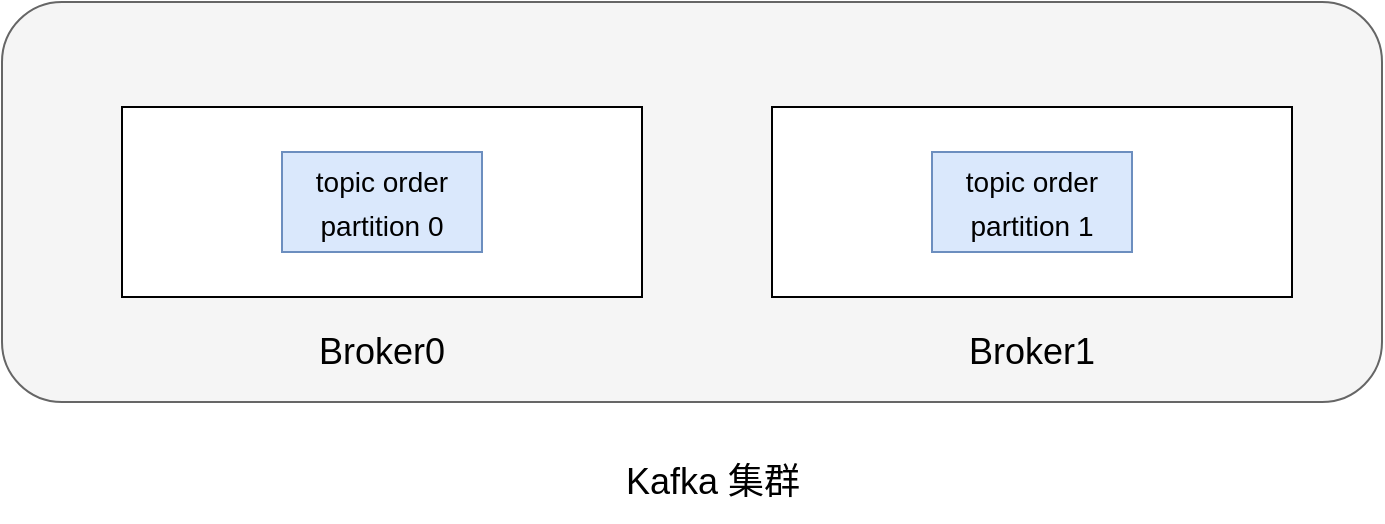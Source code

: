 <mxfile version="20.8.10" type="device" pages="11"><diagram id="VALWdY2NuGeSw4CLkabn" name="整体架构"><mxGraphModel dx="954" dy="610" grid="1" gridSize="10" guides="1" tooltips="1" connect="1" arrows="1" fold="1" page="1" pageScale="1" pageWidth="48000" pageHeight="36000" math="0" shadow="0"><root><mxCell id="0"/><mxCell id="1" parent="0"/><mxCell id="SsWXM3V6VdiiTehOUIo8-1" value="" style="rounded=1;whiteSpace=wrap;html=1;fontSize=18;fillColor=#f5f5f5;fontColor=#333333;strokeColor=#666666;" parent="1" vertex="1"><mxGeometry x="150" y="450" width="690" height="200" as="geometry"/></mxCell><mxCell id="SsWXM3V6VdiiTehOUIo8-2" value="" style="rounded=0;whiteSpace=wrap;html=1;fontSize=18;" parent="1" vertex="1"><mxGeometry x="210" y="502.5" width="260" height="95" as="geometry"/></mxCell><mxCell id="SsWXM3V6VdiiTehOUIo8-5" value="&lt;font style=&quot;font-size: 18px;&quot;&gt;Broker0&lt;/font&gt;" style="text;html=1;strokeColor=none;fillColor=none;align=center;verticalAlign=middle;whiteSpace=wrap;rounded=0;" parent="1" vertex="1"><mxGeometry x="310" y="610" width="60" height="30" as="geometry"/></mxCell><mxCell id="SsWXM3V6VdiiTehOUIo8-6" value="&lt;font style=&quot;font-size: 18px;&quot;&gt;Broker1&lt;/font&gt;" style="text;html=1;strokeColor=none;fillColor=none;align=center;verticalAlign=middle;whiteSpace=wrap;rounded=0;" parent="1" vertex="1"><mxGeometry x="635" y="610" width="60" height="30" as="geometry"/></mxCell><mxCell id="SsWXM3V6VdiiTehOUIo8-10" value="&lt;font style=&quot;font-size: 14px;&quot;&gt;topic order&lt;br style=&quot;border-color: var(--border-color);&quot;&gt;partition 0&lt;/font&gt;" style="rounded=0;whiteSpace=wrap;html=1;fontSize=18;fillColor=#dae8fc;strokeColor=#6c8ebf;" parent="1" vertex="1"><mxGeometry x="290" y="525" width="100" height="50" as="geometry"/></mxCell><mxCell id="SsWXM3V6VdiiTehOUIo8-13" value="Kafka 集群" style="text;html=1;align=center;verticalAlign=middle;resizable=0;points=[];autosize=1;strokeColor=none;fillColor=none;fontSize=18;" parent="1" vertex="1"><mxGeometry x="450" y="670" width="110" height="40" as="geometry"/></mxCell><mxCell id="QhcuosnGVQKIITQQM8Lz-3" value="" style="rounded=0;whiteSpace=wrap;html=1;fontSize=18;" parent="1" vertex="1"><mxGeometry x="535" y="502.5" width="260" height="95" as="geometry"/></mxCell><mxCell id="QhcuosnGVQKIITQQM8Lz-4" value="&lt;font style=&quot;font-size: 14px;&quot;&gt;topic order&lt;br style=&quot;border-color: var(--border-color);&quot;&gt;partition 1&lt;/font&gt;" style="rounded=0;whiteSpace=wrap;html=1;fontSize=18;fillColor=#dae8fc;strokeColor=#6c8ebf;" parent="1" vertex="1"><mxGeometry x="615" y="525" width="100" height="50" as="geometry"/></mxCell></root></mxGraphModel></diagram><diagram id="HbQe3oXuiK5NOwkWDqfj" name="整体架构"><mxGraphModel dx="954" dy="610" grid="1" gridSize="10" guides="1" tooltips="1" connect="1" arrows="1" fold="1" page="1" pageScale="1" pageWidth="48000" pageHeight="36000" math="0" shadow="0"><root><mxCell id="0"/><mxCell id="1" parent="0"/><mxCell id="yD-16tgsCdR9QZmbyzkX-1" value="" style="rounded=1;whiteSpace=wrap;html=1;fontSize=18;fillColor=#f5f5f5;fontColor=#333333;strokeColor=#666666;" parent="1" vertex="1"><mxGeometry x="150" y="450" width="690" height="200" as="geometry"/></mxCell><mxCell id="yD-16tgsCdR9QZmbyzkX-2" value="" style="rounded=0;whiteSpace=wrap;html=1;fontSize=18;" parent="1" vertex="1"><mxGeometry x="210" y="502.5" width="260" height="95" as="geometry"/></mxCell><mxCell id="yD-16tgsCdR9QZmbyzkX-3" value="&lt;font style=&quot;font-size: 18px;&quot;&gt;Broker0&lt;/font&gt;" style="text;html=1;strokeColor=none;fillColor=none;align=center;verticalAlign=middle;whiteSpace=wrap;rounded=0;" parent="1" vertex="1"><mxGeometry x="310" y="610" width="60" height="30" as="geometry"/></mxCell><mxCell id="yD-16tgsCdR9QZmbyzkX-4" value="&lt;font style=&quot;font-size: 18px;&quot;&gt;Broker1&lt;/font&gt;" style="text;html=1;strokeColor=none;fillColor=none;align=center;verticalAlign=middle;whiteSpace=wrap;rounded=0;" parent="1" vertex="1"><mxGeometry x="635" y="610" width="60" height="30" as="geometry"/></mxCell><mxCell id="yD-16tgsCdR9QZmbyzkX-5" value="&lt;font style=&quot;font-size: 14px;&quot;&gt;topic order&lt;br style=&quot;border-color: var(--border-color);&quot;&gt;partition 0&lt;/font&gt;" style="rounded=0;whiteSpace=wrap;html=1;fontSize=18;fillColor=#dae8fc;strokeColor=#6c8ebf;" parent="1" vertex="1"><mxGeometry x="230" y="525" width="100" height="50" as="geometry"/></mxCell><mxCell id="yD-16tgsCdR9QZmbyzkX-6" value="Kafka 集群" style="text;html=1;align=center;verticalAlign=middle;resizable=0;points=[];autosize=1;strokeColor=none;fillColor=none;fontSize=18;" parent="1" vertex="1"><mxGeometry x="450" y="670" width="110" height="40" as="geometry"/></mxCell><mxCell id="yD-16tgsCdR9QZmbyzkX-7" value="" style="rounded=0;whiteSpace=wrap;html=1;fontSize=18;" parent="1" vertex="1"><mxGeometry x="535" y="502.5" width="260" height="95" as="geometry"/></mxCell><mxCell id="yD-16tgsCdR9QZmbyzkX-8" value="&lt;font style=&quot;font-size: 14px;&quot;&gt;topic order&lt;br style=&quot;border-color: var(--border-color);&quot;&gt;partition 0&lt;/font&gt;" style="rounded=0;whiteSpace=wrap;html=1;fontSize=18;fillColor=#fff2cc;strokeColor=#d6b656;" parent="1" vertex="1"><mxGeometry x="670" y="525" width="100" height="50" as="geometry"/></mxCell><mxCell id="yD-16tgsCdR9QZmbyzkX-9" value="&lt;font style=&quot;font-size: 14px;&quot;&gt;topic order&lt;br style=&quot;border-color: var(--border-color);&quot;&gt;partition 1&lt;/font&gt;" style="rounded=0;whiteSpace=wrap;html=1;fontSize=18;fillColor=#fff2cc;strokeColor=#d6b656;" parent="1" vertex="1"><mxGeometry x="350" y="525" width="100" height="50" as="geometry"/></mxCell><mxCell id="yD-16tgsCdR9QZmbyzkX-10" value="&lt;font style=&quot;font-size: 14px;&quot;&gt;topic order&lt;br style=&quot;border-color: var(--border-color);&quot;&gt;partition 1&lt;/font&gt;" style="rounded=0;whiteSpace=wrap;html=1;fontSize=18;fillColor=#dae8fc;strokeColor=#6c8ebf;" parent="1" vertex="1"><mxGeometry x="553" y="525" width="100" height="50" as="geometry"/></mxCell><mxCell id="YaUG-eu2fI14SX0YOvWQ-1" value="leader" style="text;html=1;strokeColor=none;fillColor=none;align=center;verticalAlign=middle;whiteSpace=wrap;rounded=0;fontSize=14;" parent="1" vertex="1"><mxGeometry x="250" y="497" width="60" height="30" as="geometry"/></mxCell><mxCell id="YaUG-eu2fI14SX0YOvWQ-2" value="leader" style="text;html=1;strokeColor=none;fillColor=none;align=center;verticalAlign=middle;whiteSpace=wrap;rounded=0;fontSize=14;" parent="1" vertex="1"><mxGeometry x="575" y="497.5" width="60" height="30" as="geometry"/></mxCell></root></mxGraphModel></diagram><diagram name="物理存储" id="XreePEGeZ9HBps5SQXa9"><mxGraphModel dx="954" dy="610" grid="1" gridSize="10" guides="1" tooltips="1" connect="1" arrows="1" fold="1" page="1" pageScale="1" pageWidth="48000" pageHeight="36000" math="0" shadow="0"><root><mxCell id="0"/><mxCell id="1" parent="0"/><mxCell id="YQUICN3ayG6PB4EAKCsY-1" value="&lt;font style=&quot;font-size: 18px;&quot;&gt;order&lt;/font&gt;" style="rounded=0;whiteSpace=wrap;html=1;fillColor=#f5f5f5;fontColor=#333333;strokeColor=#666666;" parent="1" vertex="1"><mxGeometry x="150" y="280" width="100" height="50" as="geometry"/></mxCell><mxCell id="YQUICN3ayG6PB4EAKCsY-2" value="&lt;font style=&quot;font-size: 18px;&quot;&gt;order-0&lt;/font&gt;" style="rounded=0;whiteSpace=wrap;html=1;fillColor=#dae8fc;strokeColor=#6c8ebf;" parent="1" vertex="1"><mxGeometry x="320" y="180" width="100" height="50" as="geometry"/></mxCell><mxCell id="YQUICN3ayG6PB4EAKCsY-3" value="&lt;font style=&quot;font-size: 18px;&quot;&gt;order-1&lt;/font&gt;" style="rounded=0;whiteSpace=wrap;html=1;fillColor=#dae8fc;strokeColor=#6c8ebf;" parent="1" vertex="1"><mxGeometry x="320" y="380" width="100" height="50" as="geometry"/></mxCell><mxCell id="YQUICN3ayG6PB4EAKCsY-5" value="&lt;font style=&quot;font-size: 18px;&quot;&gt;00000000000000000000.index&lt;/font&gt;" style="rounded=0;whiteSpace=wrap;html=1;fillColor=#fff2cc;strokeColor=#d6b656;" parent="1" vertex="1"><mxGeometry x="490" y="70" width="300" height="50" as="geometry"/></mxCell><mxCell id="YQUICN3ayG6PB4EAKCsY-6" value="&lt;font style=&quot;font-size: 18px;&quot;&gt;00000000000000000000.log&lt;/font&gt;" style="rounded=0;whiteSpace=wrap;html=1;fillColor=#fff2cc;strokeColor=#d6b656;" parent="1" vertex="1"><mxGeometry x="490" y="140" width="300" height="50" as="geometry"/></mxCell><mxCell id="YQUICN3ayG6PB4EAKCsY-7" value="&lt;font style=&quot;font-size: 18px;&quot;&gt;00000000000000000000.timeindex&lt;/font&gt;" style="rounded=0;whiteSpace=wrap;html=1;fillColor=#fff2cc;strokeColor=#d6b656;" parent="1" vertex="1"><mxGeometry x="490" y="210" width="300" height="50" as="geometry"/></mxCell><mxCell id="YQUICN3ayG6PB4EAKCsY-8" value="&lt;font style=&quot;font-size: 18px;&quot;&gt;leader-epoch-checkpoint&lt;/font&gt;" style="rounded=0;whiteSpace=wrap;html=1;fillColor=#fff2cc;strokeColor=#d6b656;" parent="1" vertex="1"><mxGeometry x="490" y="280" width="300" height="50" as="geometry"/></mxCell><mxCell id="YQUICN3ayG6PB4EAKCsY-9" value="" style="shape=curlyBracket;whiteSpace=wrap;html=1;rounded=1;labelPosition=left;verticalLabelPosition=middle;align=right;verticalAlign=middle;fontSize=18;" parent="1" vertex="1"><mxGeometry x="440" y="70" width="20" height="260" as="geometry"/></mxCell><mxCell id="YQUICN3ayG6PB4EAKCsY-10" value="" style="shape=curlyBracket;whiteSpace=wrap;html=1;rounded=1;labelPosition=left;verticalLabelPosition=middle;align=right;verticalAlign=middle;fontSize=18;" parent="1" vertex="1"><mxGeometry x="270" y="180" width="20" height="250" as="geometry"/></mxCell><mxCell id="Y1sw4JXlb9wvMPx1Y542-1" value="&lt;font style=&quot;font-size: 18px;&quot;&gt;broker0&lt;/font&gt;" style="text;html=1;align=center;verticalAlign=middle;resizable=0;points=[];autosize=1;strokeColor=none;fillColor=none;fontSize=12;" vertex="1" parent="1"><mxGeometry x="330" y="130" width="80" height="40" as="geometry"/></mxCell><mxCell id="u57avzpRJak69thwbVDL-1" value="&lt;font style=&quot;font-size: 18px;&quot;&gt;broker1&lt;/font&gt;" style="text;html=1;align=center;verticalAlign=middle;resizable=0;points=[];autosize=1;strokeColor=none;fillColor=none;fontSize=12;" vertex="1" parent="1"><mxGeometry x="330" y="330" width="80" height="40" as="geometry"/></mxCell></root></mxGraphModel></diagram><diagram id="2bMnb_69Bq34YN8zD5Y_" name="分区分配策略"><mxGraphModel dx="1434" dy="854" grid="1" gridSize="10" guides="1" tooltips="1" connect="1" arrows="1" fold="1" page="1" pageScale="1" pageWidth="48000" pageHeight="36000" math="0" shadow="0"><root><mxCell id="0"/><mxCell id="1" parent="0"/><mxCell id="Gf80YI3-zoBVISK4_qKB-8" style="edgeStyle=none;rounded=0;orthogonalLoop=1;jettySize=auto;html=1;exitX=1;exitY=0.5;exitDx=0;exitDy=0;entryX=0;entryY=0.5;entryDx=0;entryDy=0;fontSize=14;startArrow=none;startFill=0;" parent="1" source="-f4tS-BsLhDRz5RrVNWb-1" target="-f4tS-BsLhDRz5RrVNWb-2" edge="1"><mxGeometry relative="1" as="geometry"/></mxCell><mxCell id="Gf80YI3-zoBVISK4_qKB-9" style="edgeStyle=none;rounded=0;orthogonalLoop=1;jettySize=auto;html=1;exitX=1;exitY=0.5;exitDx=0;exitDy=0;entryX=0;entryY=0.5;entryDx=0;entryDy=0;fontSize=14;startArrow=none;startFill=0;dashed=1;" parent="1" source="-f4tS-BsLhDRz5RrVNWb-1" target="Gf80YI3-zoBVISK4_qKB-1" edge="1"><mxGeometry relative="1" as="geometry"/></mxCell><mxCell id="Gf80YI3-zoBVISK4_qKB-10" style="edgeStyle=none;rounded=0;orthogonalLoop=1;jettySize=auto;html=1;exitX=1;exitY=0.5;exitDx=0;exitDy=0;entryX=0;entryY=0.5;entryDx=0;entryDy=0;fontSize=14;startArrow=none;startFill=0;dashed=1;" parent="1" source="-f4tS-BsLhDRz5RrVNWb-1" target="Gf80YI3-zoBVISK4_qKB-2" edge="1"><mxGeometry relative="1" as="geometry"/></mxCell><mxCell id="Gf80YI3-zoBVISK4_qKB-11" style="edgeStyle=none;rounded=0;orthogonalLoop=1;jettySize=auto;html=1;exitX=1;exitY=0.5;exitDx=0;exitDy=0;entryX=0;entryY=0.5;entryDx=0;entryDy=0;fontSize=14;startArrow=none;startFill=0;dashed=1;" parent="1" source="-f4tS-BsLhDRz5RrVNWb-1" target="Gf80YI3-zoBVISK4_qKB-3" edge="1"><mxGeometry relative="1" as="geometry"/></mxCell><mxCell id="-f4tS-BsLhDRz5RrVNWb-1" value="Producer" style="ellipse;whiteSpace=wrap;html=1;fontSize=14;fillColor=#dae8fc;strokeColor=#6c8ebf;" parent="1" vertex="1"><mxGeometry x="150" y="240" width="110" height="70" as="geometry"/></mxCell><mxCell id="Gf80YI3-zoBVISK4_qKB-13" style="edgeStyle=none;rounded=0;orthogonalLoop=1;jettySize=auto;html=1;exitX=1;exitY=0.5;exitDx=0;exitDy=0;entryX=0;entryY=0.5;entryDx=0;entryDy=0;fontSize=14;startArrow=none;startFill=0;" parent="1" source="-f4tS-BsLhDRz5RrVNWb-2" target="Gf80YI3-zoBVISK4_qKB-6" edge="1"><mxGeometry relative="1" as="geometry"/></mxCell><mxCell id="-f4tS-BsLhDRz5RrVNWb-2" value="topic-partition0" style="rounded=0;whiteSpace=wrap;html=1;fontSize=14;fillColor=#fff2cc;strokeColor=#d6b656;" parent="1" vertex="1"><mxGeometry x="330" y="130" width="120" height="60" as="geometry"/></mxCell><mxCell id="Gf80YI3-zoBVISK4_qKB-14" style="edgeStyle=none;rounded=0;orthogonalLoop=1;jettySize=auto;html=1;exitX=1;exitY=0.5;exitDx=0;exitDy=0;entryX=0;entryY=0.5;entryDx=0;entryDy=0;fontSize=14;startArrow=none;startFill=0;" parent="1" source="Gf80YI3-zoBVISK4_qKB-1" target="Gf80YI3-zoBVISK4_qKB-6" edge="1"><mxGeometry relative="1" as="geometry"/></mxCell><mxCell id="Gf80YI3-zoBVISK4_qKB-1" value="topic-partition1" style="rounded=0;whiteSpace=wrap;html=1;fontSize=14;fillColor=#fff2cc;strokeColor=#d6b656;" parent="1" vertex="1"><mxGeometry x="330" y="210" width="120" height="60" as="geometry"/></mxCell><mxCell id="Gf80YI3-zoBVISK4_qKB-15" style="edgeStyle=none;rounded=0;orthogonalLoop=1;jettySize=auto;html=1;exitX=1;exitY=0.5;exitDx=0;exitDy=0;entryX=0;entryY=0.5;entryDx=0;entryDy=0;fontSize=14;startArrow=none;startFill=0;" parent="1" source="Gf80YI3-zoBVISK4_qKB-2" target="Gf80YI3-zoBVISK4_qKB-7" edge="1"><mxGeometry relative="1" as="geometry"/></mxCell><mxCell id="Gf80YI3-zoBVISK4_qKB-2" value="topic-partition2" style="rounded=0;whiteSpace=wrap;html=1;fontSize=14;fillColor=#fff2cc;strokeColor=#d6b656;" parent="1" vertex="1"><mxGeometry x="330" y="290" width="120" height="60" as="geometry"/></mxCell><mxCell id="Gf80YI3-zoBVISK4_qKB-16" style="edgeStyle=none;rounded=0;orthogonalLoop=1;jettySize=auto;html=1;exitX=1;exitY=0.5;exitDx=0;exitDy=0;entryX=0;entryY=0.5;entryDx=0;entryDy=0;fontSize=14;startArrow=none;startFill=0;" parent="1" source="Gf80YI3-zoBVISK4_qKB-3" target="Gf80YI3-zoBVISK4_qKB-7" edge="1"><mxGeometry relative="1" as="geometry"/></mxCell><mxCell id="Gf80YI3-zoBVISK4_qKB-3" value="topic-partition3" style="rounded=0;whiteSpace=wrap;html=1;fontSize=14;fillColor=#fff2cc;strokeColor=#d6b656;" parent="1" vertex="1"><mxGeometry x="330" y="370" width="120" height="60" as="geometry"/></mxCell><mxCell id="Gf80YI3-zoBVISK4_qKB-6" value="Consumer-1" style="ellipse;whiteSpace=wrap;html=1;fontSize=14;fillColor=#dae8fc;strokeColor=#6c8ebf;" parent="1" vertex="1"><mxGeometry x="530" y="170" width="110" height="70" as="geometry"/></mxCell><mxCell id="Gf80YI3-zoBVISK4_qKB-7" value="Consumer-2" style="ellipse;whiteSpace=wrap;html=1;fontSize=14;fillColor=#dae8fc;strokeColor=#6c8ebf;" parent="1" vertex="1"><mxGeometry x="530" y="320" width="110" height="70" as="geometry"/></mxCell><mxCell id="Gf80YI3-zoBVISK4_qKB-17" style="edgeStyle=none;rounded=0;orthogonalLoop=1;jettySize=auto;html=1;exitX=1;exitY=0.5;exitDx=0;exitDy=0;entryX=0;entryY=0.5;entryDx=0;entryDy=0;fontSize=14;startArrow=none;startFill=0;" parent="1" source="Gf80YI3-zoBVISK4_qKB-21" target="Gf80YI3-zoBVISK4_qKB-23" edge="1"><mxGeometry relative="1" as="geometry"/></mxCell><mxCell id="Gf80YI3-zoBVISK4_qKB-18" style="edgeStyle=none;rounded=0;orthogonalLoop=1;jettySize=auto;html=1;exitX=1;exitY=0.5;exitDx=0;exitDy=0;entryX=0;entryY=0.5;entryDx=0;entryDy=0;fontSize=14;startArrow=none;startFill=0;dashed=1;" parent="1" source="Gf80YI3-zoBVISK4_qKB-21" target="Gf80YI3-zoBVISK4_qKB-25" edge="1"><mxGeometry relative="1" as="geometry"/></mxCell><mxCell id="Gf80YI3-zoBVISK4_qKB-19" style="edgeStyle=none;rounded=0;orthogonalLoop=1;jettySize=auto;html=1;exitX=1;exitY=0.5;exitDx=0;exitDy=0;entryX=0;entryY=0.5;entryDx=0;entryDy=0;fontSize=14;startArrow=none;startFill=0;dashed=1;" parent="1" source="Gf80YI3-zoBVISK4_qKB-21" target="Gf80YI3-zoBVISK4_qKB-27" edge="1"><mxGeometry relative="1" as="geometry"/></mxCell><mxCell id="Gf80YI3-zoBVISK4_qKB-20" style="edgeStyle=none;rounded=0;orthogonalLoop=1;jettySize=auto;html=1;exitX=1;exitY=0.5;exitDx=0;exitDy=0;entryX=0;entryY=0.5;entryDx=0;entryDy=0;fontSize=14;startArrow=none;startFill=0;dashed=1;" parent="1" source="Gf80YI3-zoBVISK4_qKB-21" target="Gf80YI3-zoBVISK4_qKB-29" edge="1"><mxGeometry relative="1" as="geometry"/></mxCell><mxCell id="Gf80YI3-zoBVISK4_qKB-21" value="Producer" style="ellipse;whiteSpace=wrap;html=1;fontSize=14;fillColor=#dae8fc;strokeColor=#6c8ebf;" parent="1" vertex="1"><mxGeometry x="830" y="240" width="110" height="70" as="geometry"/></mxCell><mxCell id="Gf80YI3-zoBVISK4_qKB-22" style="edgeStyle=none;rounded=0;orthogonalLoop=1;jettySize=auto;html=1;exitX=1;exitY=0.5;exitDx=0;exitDy=0;entryX=0;entryY=0.5;entryDx=0;entryDy=0;fontSize=14;startArrow=none;startFill=0;" parent="1" source="Gf80YI3-zoBVISK4_qKB-23" target="Gf80YI3-zoBVISK4_qKB-30" edge="1"><mxGeometry relative="1" as="geometry"/></mxCell><mxCell id="Gf80YI3-zoBVISK4_qKB-23" value="topic-partition0" style="rounded=0;whiteSpace=wrap;html=1;fontSize=14;fillColor=#fff2cc;strokeColor=#d6b656;" parent="1" vertex="1"><mxGeometry x="1010" y="130" width="120" height="60" as="geometry"/></mxCell><mxCell id="Gf80YI3-zoBVISK4_qKB-24" style="edgeStyle=none;rounded=0;orthogonalLoop=1;jettySize=auto;html=1;exitX=1;exitY=0.5;exitDx=0;exitDy=0;entryX=0;entryY=0.5;entryDx=0;entryDy=0;fontSize=14;startArrow=none;startFill=0;" parent="1" source="Gf80YI3-zoBVISK4_qKB-25" target="Gf80YI3-zoBVISK4_qKB-30" edge="1"><mxGeometry relative="1" as="geometry"/></mxCell><mxCell id="Gf80YI3-zoBVISK4_qKB-25" value="topic-partition1" style="rounded=0;whiteSpace=wrap;html=1;fontSize=14;fillColor=#fff2cc;strokeColor=#d6b656;" parent="1" vertex="1"><mxGeometry x="1010" y="210" width="120" height="60" as="geometry"/></mxCell><mxCell id="Gf80YI3-zoBVISK4_qKB-33" style="edgeStyle=none;rounded=0;orthogonalLoop=1;jettySize=auto;html=1;exitX=1;exitY=0.5;exitDx=0;exitDy=0;entryX=0;entryY=0.5;entryDx=0;entryDy=0;fontSize=14;startArrow=none;startFill=0;" parent="1" source="Gf80YI3-zoBVISK4_qKB-27" target="Gf80YI3-zoBVISK4_qKB-31" edge="1"><mxGeometry relative="1" as="geometry"/></mxCell><mxCell id="Gf80YI3-zoBVISK4_qKB-27" value="topic-partition2" style="rounded=0;whiteSpace=wrap;html=1;fontSize=14;fillColor=#fff2cc;strokeColor=#d6b656;" parent="1" vertex="1"><mxGeometry x="1010" y="290" width="120" height="60" as="geometry"/></mxCell><mxCell id="Gf80YI3-zoBVISK4_qKB-34" style="edgeStyle=none;rounded=0;orthogonalLoop=1;jettySize=auto;html=1;exitX=1;exitY=0.5;exitDx=0;exitDy=0;entryX=0;entryY=0.5;entryDx=0;entryDy=0;fontSize=14;startArrow=none;startFill=0;" parent="1" source="Gf80YI3-zoBVISK4_qKB-29" target="Gf80YI3-zoBVISK4_qKB-32" edge="1"><mxGeometry relative="1" as="geometry"/></mxCell><mxCell id="Gf80YI3-zoBVISK4_qKB-29" value="topic-partition3" style="rounded=0;whiteSpace=wrap;html=1;fontSize=14;fillColor=#fff2cc;strokeColor=#d6b656;" parent="1" vertex="1"><mxGeometry x="1010" y="370" width="120" height="60" as="geometry"/></mxCell><mxCell id="Gf80YI3-zoBVISK4_qKB-30" value="Consumer-1" style="ellipse;whiteSpace=wrap;html=1;fontSize=14;fillColor=#dae8fc;strokeColor=#6c8ebf;" parent="1" vertex="1"><mxGeometry x="1210" y="170" width="110" height="70" as="geometry"/></mxCell><mxCell id="Gf80YI3-zoBVISK4_qKB-31" value="Consumer-2" style="ellipse;whiteSpace=wrap;html=1;fontSize=14;fillColor=#dae8fc;strokeColor=#6c8ebf;" parent="1" vertex="1"><mxGeometry x="1210" y="285" width="110" height="70" as="geometry"/></mxCell><mxCell id="Gf80YI3-zoBVISK4_qKB-32" value="Consumer-3" style="ellipse;whiteSpace=wrap;html=1;fontSize=14;fillColor=#dae8fc;strokeColor=#6c8ebf;" parent="1" vertex="1"><mxGeometry x="1210" y="365" width="110" height="70" as="geometry"/></mxCell></root></mxGraphModel></diagram><diagram id="s9u7acOQxhVITNxGe2Ht" name="分区分配策略2"><mxGraphModel dx="1434" dy="854" grid="1" gridSize="10" guides="1" tooltips="1" connect="1" arrows="1" fold="1" page="1" pageScale="1" pageWidth="48000" pageHeight="36000" math="0" shadow="0"><root><mxCell id="0"/><mxCell id="1" parent="0"/><mxCell id="GnS09Drg4h306A3BsVkT-1" style="edgeStyle=none;rounded=0;orthogonalLoop=1;jettySize=auto;html=1;exitX=1;exitY=0.5;exitDx=0;exitDy=0;entryX=0;entryY=0.5;entryDx=0;entryDy=0;fontSize=14;startArrow=none;startFill=0;" parent="1" source="GnS09Drg4h306A3BsVkT-5" target="GnS09Drg4h306A3BsVkT-7" edge="1"><mxGeometry relative="1" as="geometry"/></mxCell><mxCell id="GnS09Drg4h306A3BsVkT-2" style="edgeStyle=none;rounded=0;orthogonalLoop=1;jettySize=auto;html=1;exitX=1;exitY=0.5;exitDx=0;exitDy=0;entryX=0;entryY=0.5;entryDx=0;entryDy=0;fontSize=14;startArrow=none;startFill=0;dashed=1;" parent="1" source="GnS09Drg4h306A3BsVkT-5" target="GnS09Drg4h306A3BsVkT-9" edge="1"><mxGeometry relative="1" as="geometry"/></mxCell><mxCell id="GnS09Drg4h306A3BsVkT-3" style="edgeStyle=none;rounded=0;orthogonalLoop=1;jettySize=auto;html=1;exitX=1;exitY=0.5;exitDx=0;exitDy=0;entryX=0;entryY=0.5;entryDx=0;entryDy=0;fontSize=14;startArrow=none;startFill=0;dashed=1;" parent="1" source="GnS09Drg4h306A3BsVkT-5" target="GnS09Drg4h306A3BsVkT-11" edge="1"><mxGeometry relative="1" as="geometry"/></mxCell><mxCell id="GnS09Drg4h306A3BsVkT-4" style="edgeStyle=none;rounded=0;orthogonalLoop=1;jettySize=auto;html=1;exitX=1;exitY=0.5;exitDx=0;exitDy=0;entryX=0;entryY=0.5;entryDx=0;entryDy=0;fontSize=14;startArrow=none;startFill=0;dashed=1;" parent="1" source="GnS09Drg4h306A3BsVkT-5" target="GnS09Drg4h306A3BsVkT-13" edge="1"><mxGeometry relative="1" as="geometry"/></mxCell><mxCell id="GnS09Drg4h306A3BsVkT-5" value="Producer" style="ellipse;whiteSpace=wrap;html=1;fontSize=14;fillColor=#dae8fc;strokeColor=#6c8ebf;" parent="1" vertex="1"><mxGeometry x="150" y="240" width="110" height="70" as="geometry"/></mxCell><mxCell id="GnS09Drg4h306A3BsVkT-6" style="edgeStyle=none;rounded=0;orthogonalLoop=1;jettySize=auto;html=1;exitX=1;exitY=0.5;exitDx=0;exitDy=0;entryX=0;entryY=0.5;entryDx=0;entryDy=0;fontSize=14;startArrow=none;startFill=0;" parent="1" source="GnS09Drg4h306A3BsVkT-7" target="GnS09Drg4h306A3BsVkT-14" edge="1"><mxGeometry relative="1" as="geometry"/></mxCell><mxCell id="GnS09Drg4h306A3BsVkT-7" value="topic-partition0" style="rounded=0;whiteSpace=wrap;html=1;fontSize=14;fillColor=#fff2cc;strokeColor=#d6b656;" parent="1" vertex="1"><mxGeometry x="330" y="130" width="120" height="60" as="geometry"/></mxCell><mxCell id="GnS09Drg4h306A3BsVkT-16" style="edgeStyle=none;rounded=0;orthogonalLoop=1;jettySize=auto;html=1;exitX=1;exitY=0.5;exitDx=0;exitDy=0;entryX=0;entryY=0.5;entryDx=0;entryDy=0;fontSize=14;startArrow=none;startFill=0;" parent="1" source="GnS09Drg4h306A3BsVkT-9" target="GnS09Drg4h306A3BsVkT-15" edge="1"><mxGeometry relative="1" as="geometry"/></mxCell><mxCell id="GnS09Drg4h306A3BsVkT-9" value="topic-partition1" style="rounded=0;whiteSpace=wrap;html=1;fontSize=14;fillColor=#fff2cc;strokeColor=#d6b656;" parent="1" vertex="1"><mxGeometry x="330" y="210" width="120" height="60" as="geometry"/></mxCell><mxCell id="GnS09Drg4h306A3BsVkT-17" style="edgeStyle=none;rounded=0;orthogonalLoop=1;jettySize=auto;html=1;exitX=1;exitY=0.5;exitDx=0;exitDy=0;entryX=0;entryY=0.5;entryDx=0;entryDy=0;fontSize=14;startArrow=none;startFill=0;" parent="1" source="GnS09Drg4h306A3BsVkT-11" target="GnS09Drg4h306A3BsVkT-14" edge="1"><mxGeometry relative="1" as="geometry"/></mxCell><mxCell id="GnS09Drg4h306A3BsVkT-11" value="topic-partition2" style="rounded=0;whiteSpace=wrap;html=1;fontSize=14;fillColor=#fff2cc;strokeColor=#d6b656;" parent="1" vertex="1"><mxGeometry x="330" y="290" width="120" height="60" as="geometry"/></mxCell><mxCell id="GnS09Drg4h306A3BsVkT-18" style="edgeStyle=none;rounded=0;orthogonalLoop=1;jettySize=auto;html=1;exitX=1;exitY=0.5;exitDx=0;exitDy=0;entryX=0;entryY=0.5;entryDx=0;entryDy=0;fontSize=14;startArrow=none;startFill=0;" parent="1" source="GnS09Drg4h306A3BsVkT-13" target="GnS09Drg4h306A3BsVkT-15" edge="1"><mxGeometry relative="1" as="geometry"/></mxCell><mxCell id="GnS09Drg4h306A3BsVkT-13" value="topic-partition3" style="rounded=0;whiteSpace=wrap;html=1;fontSize=14;fillColor=#fff2cc;strokeColor=#d6b656;" parent="1" vertex="1"><mxGeometry x="330" y="370" width="120" height="60" as="geometry"/></mxCell><mxCell id="GnS09Drg4h306A3BsVkT-14" value="Consumer-1" style="ellipse;whiteSpace=wrap;html=1;fontSize=14;fillColor=#dae8fc;strokeColor=#6c8ebf;" parent="1" vertex="1"><mxGeometry x="530" y="170" width="110" height="70" as="geometry"/></mxCell><mxCell id="GnS09Drg4h306A3BsVkT-15" value="Consumer-2" style="ellipse;whiteSpace=wrap;html=1;fontSize=14;fillColor=#dae8fc;strokeColor=#6c8ebf;" parent="1" vertex="1"><mxGeometry x="530" y="320" width="110" height="70" as="geometry"/></mxCell></root></mxGraphModel></diagram><diagram id="FJiMpez9Ue_bMFm_V8hJ" name="制定分区分配策略流程"><mxGraphModel dx="1434" dy="854" grid="1" gridSize="10" guides="1" tooltips="1" connect="1" arrows="1" fold="1" page="1" pageScale="1" pageWidth="48000" pageHeight="36000" math="0" shadow="0"><root><mxCell id="0"/><mxCell id="1" parent="0"/><mxCell id="-Xf_3aldmKWYvDuEWSlj-14" value="" style="rounded=0;whiteSpace=wrap;html=1;fontSize=14;" parent="1" vertex="1"><mxGeometry x="250" y="450" width="340" height="490" as="geometry"/></mxCell><mxCell id="-Xf_3aldmKWYvDuEWSlj-2" value="" style="rounded=0;whiteSpace=wrap;html=1;fontSize=18;" parent="1" vertex="1"><mxGeometry x="280" y="502.5" width="270" height="97.5" as="geometry"/></mxCell><mxCell id="-Xf_3aldmKWYvDuEWSlj-3" value="&lt;font style=&quot;font-size: 14px;&quot;&gt;broker0&lt;/font&gt;" style="text;html=1;strokeColor=none;fillColor=none;align=center;verticalAlign=middle;whiteSpace=wrap;rounded=0;" parent="1" vertex="1"><mxGeometry x="280" y="460" width="60" height="30" as="geometry"/></mxCell><mxCell id="-Xf_3aldmKWYvDuEWSlj-5" value="&lt;font style=&quot;font-size: 14px;&quot;&gt;topic-partition0&lt;/font&gt;" style="rounded=0;whiteSpace=wrap;html=1;fontSize=18;fillColor=#dae8fc;strokeColor=#6c8ebf;" parent="1" vertex="1"><mxGeometry x="300" y="525" width="120" height="55" as="geometry"/></mxCell><mxCell id="-Xf_3aldmKWYvDuEWSlj-6" value="&lt;font style=&quot;font-size: 14px;&quot;&gt;Kafka 集群&lt;/font&gt;" style="text;html=1;align=center;verticalAlign=middle;resizable=0;points=[];autosize=1;strokeColor=none;fillColor=none;fontSize=18;" parent="1" vertex="1"><mxGeometry x="370" y="940" width="90" height="40" as="geometry"/></mxCell><mxCell id="-Xf_3aldmKWYvDuEWSlj-13" value="&lt;span style=&quot;font-size: 14px;&quot;&gt;coordinator&lt;/span&gt;" style="rounded=0;whiteSpace=wrap;html=1;fontSize=18;fillColor=#d5e8d4;strokeColor=#82b366;" parent="1" vertex="1"><mxGeometry x="430" y="525" width="100" height="55" as="geometry"/></mxCell><mxCell id="-Xf_3aldmKWYvDuEWSlj-15" value="" style="rounded=0;whiteSpace=wrap;html=1;fontSize=18;" parent="1" vertex="1"><mxGeometry x="280" y="652.5" width="270" height="97.5" as="geometry"/></mxCell><mxCell id="-Xf_3aldmKWYvDuEWSlj-16" value="&lt;font style=&quot;font-size: 14px;&quot;&gt;broker1&lt;/font&gt;" style="text;html=1;strokeColor=none;fillColor=none;align=center;verticalAlign=middle;whiteSpace=wrap;rounded=0;" parent="1" vertex="1"><mxGeometry x="280" y="610" width="60" height="30" as="geometry"/></mxCell><mxCell id="-Xf_3aldmKWYvDuEWSlj-17" value="&lt;font style=&quot;font-size: 14px;&quot;&gt;topic-partition1&lt;/font&gt;" style="rounded=0;whiteSpace=wrap;html=1;fontSize=18;fillColor=#dae8fc;strokeColor=#6c8ebf;" parent="1" vertex="1"><mxGeometry x="300" y="675" width="120" height="55" as="geometry"/></mxCell><mxCell id="-Xf_3aldmKWYvDuEWSlj-18" value="&lt;span style=&quot;font-size: 14px;&quot;&gt;coordinator&lt;/span&gt;" style="rounded=0;whiteSpace=wrap;html=1;fontSize=18;fillColor=#d5e8d4;strokeColor=#82b366;" parent="1" vertex="1"><mxGeometry x="430" y="675" width="100" height="55" as="geometry"/></mxCell><mxCell id="-Xf_3aldmKWYvDuEWSlj-19" value="" style="rounded=0;whiteSpace=wrap;html=1;fontSize=18;" parent="1" vertex="1"><mxGeometry x="280" y="802.5" width="270" height="97.5" as="geometry"/></mxCell><mxCell id="-Xf_3aldmKWYvDuEWSlj-20" value="&lt;font style=&quot;font-size: 14px;&quot;&gt;broker2&lt;/font&gt;" style="text;html=1;strokeColor=none;fillColor=none;align=center;verticalAlign=middle;whiteSpace=wrap;rounded=0;" parent="1" vertex="1"><mxGeometry x="280" y="760" width="60" height="30" as="geometry"/></mxCell><mxCell id="-Xf_3aldmKWYvDuEWSlj-21" value="&lt;font style=&quot;font-size: 14px;&quot;&gt;topic-partition2&lt;/font&gt;" style="rounded=0;whiteSpace=wrap;html=1;fontSize=18;fillColor=#dae8fc;strokeColor=#6c8ebf;" parent="1" vertex="1"><mxGeometry x="300" y="825" width="120" height="55" as="geometry"/></mxCell><mxCell id="-Xf_3aldmKWYvDuEWSlj-22" value="&lt;span style=&quot;font-size: 14px;&quot;&gt;coordinator&lt;/span&gt;" style="rounded=0;whiteSpace=wrap;html=1;fontSize=18;fillColor=#d5e8d4;strokeColor=#82b366;" parent="1" vertex="1"><mxGeometry x="430" y="825" width="100" height="55" as="geometry"/></mxCell><mxCell id="-Xf_3aldmKWYvDuEWSlj-27" style="rounded=0;orthogonalLoop=1;jettySize=auto;html=1;exitX=1;exitY=0.5;exitDx=0;exitDy=0;entryX=0;entryY=0.5;entryDx=0;entryDy=0;fontSize=14;" parent="1" source="-Xf_3aldmKWYvDuEWSlj-23" target="-Xf_3aldmKWYvDuEWSlj-5" edge="1"><mxGeometry relative="1" as="geometry"/></mxCell><mxCell id="JHMQiscEXFUwthFemM0V-1" style="edgeStyle=none;rounded=0;orthogonalLoop=1;jettySize=auto;html=1;exitX=1;exitY=0.5;exitDx=0;exitDy=0;fontSize=14;dashed=1;" parent="1" source="-Xf_3aldmKWYvDuEWSlj-23" target="-Xf_3aldmKWYvDuEWSlj-17" edge="1"><mxGeometry relative="1" as="geometry"/></mxCell><mxCell id="JHMQiscEXFUwthFemM0V-2" style="edgeStyle=none;rounded=0;orthogonalLoop=1;jettySize=auto;html=1;exitX=1;exitY=0.5;exitDx=0;exitDy=0;entryX=0;entryY=0.5;entryDx=0;entryDy=0;fontSize=14;dashed=1;" parent="1" source="-Xf_3aldmKWYvDuEWSlj-23" target="-Xf_3aldmKWYvDuEWSlj-21" edge="1"><mxGeometry relative="1" as="geometry"/></mxCell><mxCell id="-Xf_3aldmKWYvDuEWSlj-23" value="producer" style="rounded=0;whiteSpace=wrap;html=1;fontSize=14;fillColor=#f5f5f5;fontColor=#333333;strokeColor=#666666;" parent="1" vertex="1"><mxGeometry x="30" y="680" width="100" height="45" as="geometry"/></mxCell><mxCell id="JHMQiscEXFUwthFemM0V-3" style="edgeStyle=none;rounded=0;orthogonalLoop=1;jettySize=auto;html=1;exitX=0;exitY=0.5;exitDx=0;exitDy=0;entryX=1;entryY=0.5;entryDx=0;entryDy=0;fontSize=14;startArrow=classic;startFill=1;" parent="1" source="-Xf_3aldmKWYvDuEWSlj-24" target="-Xf_3aldmKWYvDuEWSlj-18" edge="1"><mxGeometry relative="1" as="geometry"/></mxCell><mxCell id="-Xf_3aldmKWYvDuEWSlj-24" value="consumer" style="rounded=0;whiteSpace=wrap;html=1;fontSize=14;fillColor=#f5f5f5;strokeColor=#666666;fontColor=#333333;" parent="1" vertex="1"><mxGeometry x="780" y="528.75" width="100" height="45" as="geometry"/></mxCell><mxCell id="JHMQiscEXFUwthFemM0V-8" style="edgeStyle=none;rounded=0;orthogonalLoop=1;jettySize=auto;html=1;exitX=0;exitY=0.5;exitDx=0;exitDy=0;entryX=1;entryY=0.5;entryDx=0;entryDy=0;fontSize=14;startArrow=classic;startFill=1;" parent="1" source="-Xf_3aldmKWYvDuEWSlj-25" target="-Xf_3aldmKWYvDuEWSlj-18" edge="1"><mxGeometry relative="1" as="geometry"/></mxCell><mxCell id="-Xf_3aldmKWYvDuEWSlj-25" value="consumer" style="rounded=0;whiteSpace=wrap;html=1;fontSize=14;fillColor=#f5f5f5;strokeColor=#666666;fontColor=#333333;" parent="1" vertex="1"><mxGeometry x="780" y="678.75" width="100" height="45" as="geometry"/></mxCell><mxCell id="JHMQiscEXFUwthFemM0V-5" style="edgeStyle=none;rounded=0;orthogonalLoop=1;jettySize=auto;html=1;exitX=0;exitY=0.5;exitDx=0;exitDy=0;fontSize=14;startArrow=classic;startFill=1;" parent="1" source="-Xf_3aldmKWYvDuEWSlj-26" edge="1"><mxGeometry relative="1" as="geometry"><mxPoint x="530" y="700" as="targetPoint"/></mxGeometry></mxCell><mxCell id="-Xf_3aldmKWYvDuEWSlj-26" value="consumer" style="rounded=0;whiteSpace=wrap;html=1;fontSize=14;fillColor=#f5f5f5;strokeColor=#666666;fontColor=#333333;" parent="1" vertex="1"><mxGeometry x="780" y="828.75" width="100" height="45" as="geometry"/></mxCell></root></mxGraphModel></diagram><diagram id="YjnTcXHi0zoU2PoAm4mR" name="消息消费流程"><mxGraphModel dx="1434" dy="854" grid="1" gridSize="10" guides="1" tooltips="1" connect="1" arrows="1" fold="1" page="1" pageScale="1" pageWidth="48000" pageHeight="36000" math="0" shadow="0"><root><mxCell id="0"/><mxCell id="1" parent="0"/><mxCell id="fUYBJnLc8rW_CQJPlDos-38" style="edgeStyle=orthogonalEdgeStyle;rounded=0;orthogonalLoop=1;jettySize=auto;html=1;exitX=0.5;exitY=1;exitDx=0;exitDy=0;entryX=0;entryY=0.5;entryDx=0;entryDy=0;fontSize=14;startArrow=none;startFill=0;" parent="1" source="fUYBJnLc8rW_CQJPlDos-25" target="fUYBJnLc8rW_CQJPlDos-27" edge="1"><mxGeometry relative="1" as="geometry"/></mxCell><mxCell id="fUYBJnLc8rW_CQJPlDos-25" value="broker" style="rounded=0;whiteSpace=wrap;html=1;fontSize=14;fillColor=#dae8fc;strokeColor=#6c8ebf;" parent="1" vertex="1"><mxGeometry x="140" y="613.75" width="110" height="56.25" as="geometry"/></mxCell><mxCell id="fUYBJnLc8rW_CQJPlDos-39" style="edgeStyle=orthogonalEdgeStyle;rounded=0;orthogonalLoop=1;jettySize=auto;html=1;exitX=0;exitY=0.5;exitDx=0;exitDy=0;entryX=0.5;entryY=0;entryDx=0;entryDy=0;fontSize=14;startArrow=none;startFill=0;" parent="1" source="fUYBJnLc8rW_CQJPlDos-26" target="fUYBJnLc8rW_CQJPlDos-25" edge="1"><mxGeometry relative="1" as="geometry"/></mxCell><mxCell id="fUYBJnLc8rW_CQJPlDos-26" value="ConsumerNetworkClient" style="rounded=0;whiteSpace=wrap;html=1;fontSize=14;fillColor=#f5f5f5;strokeColor=#666666;fontColor=#333333;" parent="1" vertex="1"><mxGeometry x="440" y="530" width="200" height="60" as="geometry"/></mxCell><mxCell id="Qx2wViiOg8KTbg2xn_aa-1" style="edgeStyle=orthogonalEdgeStyle;rounded=0;orthogonalLoop=1;jettySize=auto;html=1;exitX=0.5;exitY=1;exitDx=0;exitDy=0;" parent="1" source="fUYBJnLc8rW_CQJPlDos-27" target="fUYBJnLc8rW_CQJPlDos-33" edge="1"><mxGeometry relative="1" as="geometry"/></mxCell><mxCell id="fUYBJnLc8rW_CQJPlDos-27" value="completedFetches&lt;br&gt;(queue)" style="rounded=0;whiteSpace=wrap;html=1;fontSize=14;fillColor=#f5f5f5;strokeColor=#666666;fontColor=#333333;" parent="1" vertex="1"><mxGeometry x="440" y="670" width="200" height="60" as="geometry"/></mxCell><mxCell id="fUYBJnLc8rW_CQJPlDos-29" value="send" style="text;html=1;align=center;verticalAlign=middle;resizable=0;points=[];autosize=1;strokeColor=none;fillColor=none;fontSize=14;" parent="1" vertex="1"><mxGeometry x="290" y="570" width="50" height="30" as="geometry"/></mxCell><mxCell id="Qx2wViiOg8KTbg2xn_aa-5" style="edgeStyle=orthogonalEdgeStyle;rounded=0;orthogonalLoop=1;jettySize=auto;html=1;exitX=0.5;exitY=1;exitDx=0;exitDy=0;entryX=0.5;entryY=0;entryDx=0;entryDy=0;" parent="1" source="fUYBJnLc8rW_CQJPlDos-32" target="fUYBJnLc8rW_CQJPlDos-44" edge="1"><mxGeometry relative="1" as="geometry"/></mxCell><mxCell id="fUYBJnLc8rW_CQJPlDos-32" value="ConsumerInterceptor&lt;br&gt;拦截器" style="rounded=0;whiteSpace=wrap;html=1;fontSize=14;fillColor=#f5f5f5;strokeColor=#666666;fontColor=#333333;" parent="1" vertex="1"><mxGeometry x="440" y="860" width="200" height="60" as="geometry"/></mxCell><mxCell id="fUYBJnLc8rW_CQJPlDos-43" style="edgeStyle=orthogonalEdgeStyle;rounded=0;orthogonalLoop=1;jettySize=auto;html=1;exitX=0.5;exitY=1;exitDx=0;exitDy=0;entryX=0.5;entryY=0;entryDx=0;entryDy=0;fontSize=14;startArrow=none;startFill=0;" parent="1" source="fUYBJnLc8rW_CQJPlDos-33" target="fUYBJnLc8rW_CQJPlDos-32" edge="1"><mxGeometry relative="1" as="geometry"/></mxCell><mxCell id="fUYBJnLc8rW_CQJPlDos-33" value="Deserializer&lt;br&gt;反序列化器" style="rounded=0;whiteSpace=wrap;html=1;fontSize=14;fillColor=#f5f5f5;strokeColor=#666666;fontColor=#333333;" parent="1" vertex="1"><mxGeometry x="440" y="770" width="200" height="60" as="geometry"/></mxCell><mxCell id="fUYBJnLc8rW_CQJPlDos-35" style="edgeStyle=none;rounded=0;orthogonalLoop=1;jettySize=auto;html=1;exitX=0.5;exitY=1;exitDx=0;exitDy=0;fontSize=14;startArrow=none;startFill=0;" parent="1" source="fUYBJnLc8rW_CQJPlDos-34" target="fUYBJnLc8rW_CQJPlDos-26" edge="1"><mxGeometry relative="1" as="geometry"/></mxCell><mxCell id="fUYBJnLc8rW_CQJPlDos-37" style="edgeStyle=orthogonalEdgeStyle;rounded=0;orthogonalLoop=1;jettySize=auto;html=1;exitX=1;exitY=0.5;exitDx=0;exitDy=0;entryX=1;entryY=0.5;entryDx=0;entryDy=0;fontSize=14;startArrow=none;startFill=0;" parent="1" source="fUYBJnLc8rW_CQJPlDos-34" target="fUYBJnLc8rW_CQJPlDos-27" edge="1"><mxGeometry relative="1" as="geometry"><Array as="points"><mxPoint x="800" y="440"/><mxPoint x="800" y="700"/></Array></mxGeometry></mxCell><mxCell id="fUYBJnLc8rW_CQJPlDos-34" value="KafkaConsumer.poll&lt;br&gt;消费消息" style="rounded=0;whiteSpace=wrap;html=1;fontSize=14;fillColor=#f5f5f5;strokeColor=#666666;fontColor=#333333;" parent="1" vertex="1"><mxGeometry x="440" y="410" width="200" height="60" as="geometry"/></mxCell><mxCell id="fUYBJnLc8rW_CQJPlDos-40" value="completedFetches 不为空" style="text;html=1;align=center;verticalAlign=middle;resizable=0;points=[];autosize=1;strokeColor=none;fillColor=none;fontSize=14;" parent="1" vertex="1"><mxGeometry x="656.25" y="400" width="180" height="30" as="geometry"/></mxCell><mxCell id="fUYBJnLc8rW_CQJPlDos-41" value="completedFetches 为空" style="text;html=1;align=center;verticalAlign=middle;resizable=0;points=[];autosize=1;strokeColor=none;fillColor=none;fontSize=14;" parent="1" vertex="1"><mxGeometry x="545" y="486" width="170" height="30" as="geometry"/></mxCell><mxCell id="fUYBJnLc8rW_CQJPlDos-47" value="" style="edgeStyle=orthogonalEdgeStyle;rounded=0;orthogonalLoop=1;jettySize=auto;html=1;fontSize=14;startArrow=none;startFill=0;" parent="1" source="fUYBJnLc8rW_CQJPlDos-44" target="fUYBJnLc8rW_CQJPlDos-45" edge="1"><mxGeometry relative="1" as="geometry"/></mxCell><mxCell id="fUYBJnLc8rW_CQJPlDos-44" value="消费消息" style="rounded=0;whiteSpace=wrap;html=1;fontSize=14;fillColor=#f5f5f5;strokeColor=#666666;fontColor=#333333;" parent="1" vertex="1"><mxGeometry x="440" y="1000" width="200" height="60" as="geometry"/></mxCell><mxCell id="fUYBJnLc8rW_CQJPlDos-45" value="提交位移" style="rounded=0;whiteSpace=wrap;html=1;fontSize=14;fillColor=#f5f5f5;strokeColor=#666666;fontColor=#333333;" parent="1" vertex="1"><mxGeometry x="440" y="1090" width="200" height="60" as="geometry"/></mxCell><mxCell id="fUYBJnLc8rW_CQJPlDos-48" value="max.poll.records&lt;br&gt;一次 poll 返回消息的最大条数" style="shape=note;strokeWidth=2;fontSize=14;size=20;whiteSpace=wrap;html=1;fillColor=#fff2cc;strokeColor=#d6b656;fontColor=#666600;rounded=1;" parent="1" vertex="1"><mxGeometry x="423.75" y="940" width="232.5" height="40" as="geometry"/></mxCell><mxCell id="Qx2wViiOg8KTbg2xn_aa-6" value="&lt;div&gt;fetch.min.bytes&lt;/div&gt;&lt;div&gt;fetch.max.bytes&lt;/div&gt;&lt;div&gt;单个请求返回的最小和最大字节数&lt;/div&gt;&lt;div&gt;fetch.max.wait.ms&lt;/div&gt;&lt;div&gt;拉取消息时等待的最大时间&lt;/div&gt;&lt;div&gt;&lt;div&gt;connections.max.idle.ms&lt;/div&gt;&lt;div&gt;关闭空闲 socket 连接的时间&lt;/div&gt;&lt;/div&gt;" style="shape=note;strokeWidth=2;fontSize=14;size=20;whiteSpace=wrap;html=1;fillColor=#fff2cc;strokeColor=#d6b656;fontColor=#666600;" parent="1" vertex="1"><mxGeometry x="140" y="420" width="270" height="124" as="geometry"/></mxCell></root></mxGraphModel></diagram><diagram id="np9tyRoYvxXXc0Ah4y5g" name="HW 和 LEO 的存储"><mxGraphModel dx="1434" dy="854" grid="1" gridSize="10" guides="1" tooltips="1" connect="1" arrows="1" fold="1" page="1" pageScale="1" pageWidth="48000" pageHeight="36000" math="0" shadow="0"><root><mxCell id="0"/><mxCell id="1" parent="0"/><mxCell id="kAZ4WehPgaeh1w7Ba_7M-24" value="" style="rounded=0;whiteSpace=wrap;html=1;fontSize=18;fillColor=#f5f5f5;fontColor=#333333;strokeColor=#666666;" parent="1" vertex="1"><mxGeometry x="380" y="460" width="230" height="330" as="geometry"/></mxCell><mxCell id="kAZ4WehPgaeh1w7Ba_7M-3" value="&lt;font style=&quot;font-size: 12px;&quot;&gt;broker0&lt;/font&gt;" style="text;html=1;strokeColor=none;fillColor=none;align=center;verticalAlign=middle;whiteSpace=wrap;rounded=0;" parent="1" vertex="1"><mxGeometry x="460" y="423" width="60" height="30" as="geometry"/></mxCell><mxCell id="kAZ4WehPgaeh1w7Ba_7M-4" value="" style="rounded=0;whiteSpace=wrap;html=1;fontSize=18;fillColor=#f5f5f5;fontColor=#333333;strokeColor=#666666;" parent="1" vertex="1"><mxGeometry x="405" y="483" width="185" height="280" as="geometry"/></mxCell><mxCell id="kAZ4WehPgaeh1w7Ba_7M-9" value="" style="rounded=0;whiteSpace=wrap;html=1;fontSize=18;fillColor=#dae8fc;strokeColor=#6c8ebf;" parent="1" vertex="1"><mxGeometry x="442" y="519" width="108" height="120" as="geometry"/></mxCell><mxCell id="kAZ4WehPgaeh1w7Ba_7M-10" value="&lt;span style=&quot;font-size: 14px;&quot;&gt;HW&lt;/span&gt;" style="rounded=0;whiteSpace=wrap;html=1;fontSize=18;fillColor=#fff2cc;strokeColor=#d6b656;" parent="1" vertex="1"><mxGeometry x="466" y="558.5" width="60" height="32.5" as="geometry"/></mxCell><mxCell id="kAZ4WehPgaeh1w7Ba_7M-15" value="&lt;font style=&quot;font-size: 12px;&quot;&gt;topic-partition0&lt;/font&gt;" style="text;html=1;strokeColor=none;fillColor=none;align=center;verticalAlign=middle;whiteSpace=wrap;rounded=0;" parent="1" vertex="1"><mxGeometry x="440" y="485" width="110" height="30" as="geometry"/></mxCell><mxCell id="kAZ4WehPgaeh1w7Ba_7M-16" value="&lt;span style=&quot;font-size: 14px;&quot;&gt;LEO&lt;/span&gt;" style="rounded=0;whiteSpace=wrap;html=1;fontSize=18;fillColor=#fff2cc;strokeColor=#d6b656;" parent="1" vertex="1"><mxGeometry x="466" y="597.5" width="60" height="32.5" as="geometry"/></mxCell><mxCell id="kAZ4WehPgaeh1w7Ba_7M-17" value="leader 副本" style="text;html=1;strokeColor=none;fillColor=none;align=center;verticalAlign=middle;whiteSpace=wrap;rounded=0;fontSize=12;" parent="1" vertex="1"><mxGeometry x="456" y="521.5" width="80" height="30" as="geometry"/></mxCell><mxCell id="kAZ4WehPgaeh1w7Ba_7M-20" value="" style="rounded=0;whiteSpace=wrap;html=1;fontSize=18;fillColor=#dae8fc;strokeColor=#6c8ebf;" parent="1" vertex="1"><mxGeometry x="442" y="655" width="108" height="90" as="geometry"/></mxCell><mxCell id="kAZ4WehPgaeh1w7Ba_7M-22" value="&lt;span style=&quot;font-size: 14px;&quot;&gt;LEO&lt;/span&gt;" style="rounded=0;whiteSpace=wrap;html=1;fontSize=18;fillColor=#fff2cc;strokeColor=#d6b656;" parent="1" vertex="1"><mxGeometry x="465" y="695" width="60" height="32.5" as="geometry"/></mxCell><mxCell id="kAZ4WehPgaeh1w7Ba_7M-23" value="所有 follower 副本" style="text;html=1;strokeColor=none;fillColor=none;align=center;verticalAlign=middle;whiteSpace=wrap;rounded=0;fontSize=12;" parent="1" vertex="1"><mxGeometry x="440" y="657.5" width="114" height="30" as="geometry"/></mxCell><mxCell id="kAZ4WehPgaeh1w7Ba_7M-26" value="&lt;font style=&quot;font-size: 12px;&quot;&gt;broker1&lt;/font&gt;" style="text;html=1;strokeColor=none;fillColor=none;align=center;verticalAlign=middle;whiteSpace=wrap;rounded=0;" parent="1" vertex="1"><mxGeometry x="760" y="423" width="60" height="30" as="geometry"/></mxCell><mxCell id="oEZVDvR6RH6pB8TPlA6o-1" value="" style="rounded=0;whiteSpace=wrap;html=1;fontSize=18;fillColor=#f5f5f5;fontColor=#333333;strokeColor=#666666;" parent="1" vertex="1"><mxGeometry x="675" y="460" width="230" height="330" as="geometry"/></mxCell><mxCell id="oEZVDvR6RH6pB8TPlA6o-2" value="" style="rounded=0;whiteSpace=wrap;html=1;fontSize=18;fillColor=#f5f5f5;fontColor=#333333;strokeColor=#666666;" parent="1" vertex="1"><mxGeometry x="700" y="483" width="185" height="280" as="geometry"/></mxCell><mxCell id="oEZVDvR6RH6pB8TPlA6o-3" value="" style="rounded=0;whiteSpace=wrap;html=1;fontSize=18;fillColor=#dae8fc;strokeColor=#6c8ebf;" parent="1" vertex="1"><mxGeometry x="737" y="519" width="108" height="120" as="geometry"/></mxCell><mxCell id="oEZVDvR6RH6pB8TPlA6o-4" value="&lt;span style=&quot;font-size: 14px;&quot;&gt;HW&lt;/span&gt;" style="rounded=0;whiteSpace=wrap;html=1;fontSize=18;fillColor=#fff2cc;strokeColor=#d6b656;" parent="1" vertex="1"><mxGeometry x="761" y="558.5" width="60" height="32.5" as="geometry"/></mxCell><mxCell id="oEZVDvR6RH6pB8TPlA6o-5" value="&lt;font style=&quot;font-size: 12px;&quot;&gt;topic-partition1&lt;/font&gt;" style="text;html=1;strokeColor=none;fillColor=none;align=center;verticalAlign=middle;whiteSpace=wrap;rounded=0;" parent="1" vertex="1"><mxGeometry x="735" y="485" width="110" height="30" as="geometry"/></mxCell><mxCell id="oEZVDvR6RH6pB8TPlA6o-6" value="&lt;span style=&quot;font-size: 14px;&quot;&gt;LEO&lt;/span&gt;" style="rounded=0;whiteSpace=wrap;html=1;fontSize=18;fillColor=#fff2cc;strokeColor=#d6b656;" parent="1" vertex="1"><mxGeometry x="761" y="597.5" width="60" height="32.5" as="geometry"/></mxCell><mxCell id="oEZVDvR6RH6pB8TPlA6o-7" value="follower 副本" style="text;html=1;strokeColor=none;fillColor=none;align=center;verticalAlign=middle;whiteSpace=wrap;rounded=0;fontSize=12;" parent="1" vertex="1"><mxGeometry x="751" y="521.5" width="80" height="30" as="geometry"/></mxCell></root></mxGraphModel></diagram><diagram id="cUeCeEKpNP-J3ZmRACZx" name="HW 和 LEO 的更新时机"><mxGraphModel dx="1434" dy="854" grid="1" gridSize="10" guides="1" tooltips="1" connect="1" arrows="1" fold="1" page="1" pageScale="1" pageWidth="48000" pageHeight="36000" math="0" shadow="0"><root><mxCell id="0"/><mxCell id="1" parent="0"/><mxCell id="L_cVNKvNU3MElTAyOOMJ-1" value="" style="rounded=0;whiteSpace=wrap;html=1;fontSize=18;fillColor=#f5f5f5;fontColor=#333333;strokeColor=#666666;" parent="1" vertex="1"><mxGeometry x="530" y="460" width="230" height="360" as="geometry"/></mxCell><mxCell id="L_cVNKvNU3MElTAyOOMJ-2" value="&lt;font style=&quot;font-size: 12px;&quot;&gt;broker0&lt;/font&gt;" style="text;html=1;strokeColor=none;fillColor=none;align=center;verticalAlign=middle;whiteSpace=wrap;rounded=0;" parent="1" vertex="1"><mxGeometry x="610" y="423" width="60" height="30" as="geometry"/></mxCell><mxCell id="L_cVNKvNU3MElTAyOOMJ-6" value="leader partition" style="text;html=1;strokeColor=none;fillColor=none;align=center;verticalAlign=middle;whiteSpace=wrap;rounded=0;" parent="1" vertex="1"><mxGeometry x="590" y="466" width="110" height="30" as="geometry"/></mxCell><mxCell id="L_cVNKvNU3MElTAyOOMJ-12" value="&lt;font style=&quot;font-size: 12px;&quot;&gt;broker1&lt;/font&gt;" style="text;html=1;strokeColor=none;fillColor=none;align=center;verticalAlign=middle;whiteSpace=wrap;rounded=0;" parent="1" vertex="1"><mxGeometry x="1005" y="423" width="60" height="30" as="geometry"/></mxCell><mxCell id="8NXeSbwvoAxXaeJlMsH--16" style="rounded=0;orthogonalLoop=1;jettySize=auto;html=1;exitX=0;exitY=0.5;exitDx=0;exitDy=0;entryX=1;entryY=0.5;entryDx=0;entryDy=0;fontSize=12;" parent="1" source="L_cVNKvNU3MElTAyOOMJ-13" target="L_cVNKvNU3MElTAyOOMJ-31" edge="1"><mxGeometry relative="1" as="geometry"/></mxCell><mxCell id="L_cVNKvNU3MElTAyOOMJ-13" value="" style="rounded=0;whiteSpace=wrap;html=1;fontSize=18;fillColor=#f5f5f5;fontColor=#333333;strokeColor=#666666;" parent="1" vertex="1"><mxGeometry x="920" y="460" width="230" height="360" as="geometry"/></mxCell><mxCell id="L_cVNKvNU3MElTAyOOMJ-17" value="follower partition" style="text;html=1;strokeColor=none;fillColor=none;align=center;verticalAlign=middle;whiteSpace=wrap;rounded=0;" parent="1" vertex="1"><mxGeometry x="980" y="465" width="110" height="30" as="geometry"/></mxCell><mxCell id="8NXeSbwvoAxXaeJlMsH--1" style="edgeStyle=orthogonalEdgeStyle;rounded=0;orthogonalLoop=1;jettySize=auto;html=1;exitX=1;exitY=0.5;exitDx=0;exitDy=0;entryX=0;entryY=0.5;entryDx=0;entryDy=0;fontSize=12;" parent="1" source="L_cVNKvNU3MElTAyOOMJ-20" target="L_cVNKvNU3MElTAyOOMJ-21" edge="1"><mxGeometry relative="1" as="geometry"/></mxCell><mxCell id="L_cVNKvNU3MElTAyOOMJ-20" value="producer" style="rounded=0;whiteSpace=wrap;html=1;fontSize=12;fillColor=#f5f5f5;strokeColor=#666666;fontColor=#333333;" parent="1" vertex="1"><mxGeometry x="320" y="510" width="100" height="43" as="geometry"/></mxCell><mxCell id="8NXeSbwvoAxXaeJlMsH--2" style="edgeStyle=orthogonalEdgeStyle;rounded=0;orthogonalLoop=1;jettySize=auto;html=1;exitX=0.5;exitY=1;exitDx=0;exitDy=0;entryX=0.5;entryY=0;entryDx=0;entryDy=0;fontSize=12;" parent="1" source="L_cVNKvNU3MElTAyOOMJ-21" target="L_cVNKvNU3MElTAyOOMJ-30" edge="1"><mxGeometry relative="1" as="geometry"/></mxCell><mxCell id="L_cVNKvNU3MElTAyOOMJ-21" value="消息写入&lt;br&gt;本地磁盘" style="rounded=0;whiteSpace=wrap;html=1;fontSize=12;fillColor=#dae8fc;strokeColor=#6c8ebf;" parent="1" vertex="1"><mxGeometry x="595" y="511.5" width="100" height="40" as="geometry"/></mxCell><mxCell id="WnxdqYhV0g7o1NY7ijoe-3" style="rounded=0;orthogonalLoop=1;jettySize=auto;html=1;exitX=1;exitY=0.5;exitDx=0;exitDy=0;entryX=0;entryY=0.5;entryDx=0;entryDy=0;fontSize=12;" parent="1" source="L_cVNKvNU3MElTAyOOMJ-25" target="L_cVNKvNU3MElTAyOOMJ-26" edge="1"><mxGeometry relative="1" as="geometry"/></mxCell><mxCell id="L_cVNKvNU3MElTAyOOMJ-25" value="更新 leader hw" style="rounded=0;whiteSpace=wrap;html=1;fontSize=12;fillColor=#dae8fc;strokeColor=#6c8ebf;" parent="1" vertex="1"><mxGeometry x="596" y="770" width="100" height="40" as="geometry"/></mxCell><mxCell id="L_cVNKvNU3MElTAyOOMJ-33" style="edgeStyle=orthogonalEdgeStyle;rounded=0;orthogonalLoop=1;jettySize=auto;html=1;exitX=0.5;exitY=0;exitDx=0;exitDy=0;entryX=0.5;entryY=1;entryDx=0;entryDy=0;fontSize=12;" parent="1" source="L_cVNKvNU3MElTAyOOMJ-26" target="L_cVNKvNU3MElTAyOOMJ-27" edge="1"><mxGeometry relative="1" as="geometry"/></mxCell><mxCell id="L_cVNKvNU3MElTAyOOMJ-26" value="消息写入&lt;br&gt;本地磁盘" style="rounded=0;whiteSpace=wrap;html=1;fontSize=12;fillColor=#dae8fc;strokeColor=#6c8ebf;" parent="1" vertex="1"><mxGeometry x="985" y="710" width="100" height="40" as="geometry"/></mxCell><mxCell id="L_cVNKvNU3MElTAyOOMJ-32" value="min(follower leo, leader hw)" style="edgeStyle=orthogonalEdgeStyle;rounded=0;orthogonalLoop=1;jettySize=auto;html=1;exitX=0.5;exitY=0;exitDx=0;exitDy=0;entryX=0.5;entryY=1;entryDx=0;entryDy=0;fontSize=12;" parent="1" source="L_cVNKvNU3MElTAyOOMJ-27" target="L_cVNKvNU3MElTAyOOMJ-28" edge="1"><mxGeometry relative="1" as="geometry"/></mxCell><mxCell id="L_cVNKvNU3MElTAyOOMJ-27" value="更新 follower leo" style="rounded=0;whiteSpace=wrap;html=1;fontSize=12;fillColor=#dae8fc;strokeColor=#6c8ebf;" parent="1" vertex="1"><mxGeometry x="985" y="607" width="100" height="40" as="geometry"/></mxCell><mxCell id="L_cVNKvNU3MElTAyOOMJ-28" value="更新 follower hw" style="rounded=0;whiteSpace=wrap;html=1;fontSize=12;fillColor=#dae8fc;strokeColor=#6c8ebf;" parent="1" vertex="1"><mxGeometry x="985" y="508.5" width="100" height="40" as="geometry"/></mxCell><mxCell id="8NXeSbwvoAxXaeJlMsH--6" style="edgeStyle=orthogonalEdgeStyle;rounded=0;orthogonalLoop=1;jettySize=auto;html=1;exitX=0.5;exitY=1;exitDx=0;exitDy=0;entryX=0.5;entryY=0;entryDx=0;entryDy=0;fontSize=12;" parent="1" source="L_cVNKvNU3MElTAyOOMJ-30" target="WnxdqYhV0g7o1NY7ijoe-6" edge="1"><mxGeometry relative="1" as="geometry"/></mxCell><mxCell id="L_cVNKvNU3MElTAyOOMJ-30" value="更新 leadr leo" style="rounded=0;whiteSpace=wrap;html=1;fontSize=12;fillColor=#dae8fc;strokeColor=#6c8ebf;" parent="1" vertex="1"><mxGeometry x="536" y="590" width="100" height="40" as="geometry"/></mxCell><mxCell id="8NXeSbwvoAxXaeJlMsH--11" style="edgeStyle=orthogonalEdgeStyle;rounded=0;orthogonalLoop=1;jettySize=auto;html=1;exitX=0.5;exitY=1;exitDx=0;exitDy=0;entryX=0.5;entryY=0;entryDx=0;entryDy=0;fontSize=12;" parent="1" source="L_cVNKvNU3MElTAyOOMJ-31" target="WnxdqYhV0g7o1NY7ijoe-6" edge="1"><mxGeometry relative="1" as="geometry"/></mxCell><mxCell id="L_cVNKvNU3MElTAyOOMJ-31" value="更新 remote leo" style="rounded=0;whiteSpace=wrap;html=1;fontSize=12;fillColor=#dae8fc;strokeColor=#6c8ebf;" parent="1" vertex="1"><mxGeometry x="650" y="590" width="100" height="40" as="geometry"/></mxCell><mxCell id="8NXeSbwvoAxXaeJlMsH--13" style="edgeStyle=none;rounded=0;orthogonalLoop=1;jettySize=auto;html=1;exitX=0.5;exitY=1;exitDx=0;exitDy=0;fontSize=12;" parent="1" source="WnxdqYhV0g7o1NY7ijoe-6" target="L_cVNKvNU3MElTAyOOMJ-25" edge="1"><mxGeometry relative="1" as="geometry"/></mxCell><mxCell id="8NXeSbwvoAxXaeJlMsH--14" value="min(leader leo, 符合条件的 remote leo)" style="edgeLabel;html=1;align=center;verticalAlign=middle;resizable=0;points=[];fontSize=12;" parent="8NXeSbwvoAxXaeJlMsH--13" vertex="1" connectable="0"><mxGeometry x="-0.135" y="2" relative="1" as="geometry"><mxPoint as="offset"/></mxGeometry></mxCell><mxCell id="WnxdqYhV0g7o1NY7ijoe-6" value="选出符合条件的副本" style="rounded=0;whiteSpace=wrap;html=1;fontSize=12;fillColor=#dae8fc;strokeColor=#6c8ebf;" parent="1" vertex="1"><mxGeometry x="573" y="673" width="144" height="37" as="geometry"/></mxCell><mxCell id="8NXeSbwvoAxXaeJlMsH--15" style="edgeStyle=orthogonalEdgeStyle;rounded=0;orthogonalLoop=1;jettySize=auto;html=1;exitX=0;exitY=0;exitDx=280;exitDy=50;exitPerimeter=0;fontSize=12;" parent="1" source="8NXeSbwvoAxXaeJlMsH--4" target="WnxdqYhV0g7o1NY7ijoe-6" edge="1"><mxGeometry relative="1" as="geometry"/></mxCell><mxCell id="8NXeSbwvoAxXaeJlMsH--4" value="&lt;div&gt;1. follower 副本在 isr 中&lt;/div&gt;&lt;div&gt;2. follower 副本向 leader 发送复制请求的时间在 replica.lag.time.max.ms 范围内&lt;/div&gt;" style="shape=note;strokeWidth=2;fontSize=14;size=20;whiteSpace=wrap;html=1;fillColor=#fff2cc;strokeColor=#d6b656;fontColor=#666600;align=left;" parent="1" vertex="1"><mxGeometry x="200" y="641.5" width="280" height="80" as="geometry"/></mxCell><mxCell id="8NXeSbwvoAxXaeJlMsH--8" style="edgeStyle=orthogonalEdgeStyle;rounded=0;orthogonalLoop=1;jettySize=auto;html=1;exitX=0.5;exitY=1;exitDx=0;exitDy=0;fontSize=12;" parent="1" source="L_cVNKvNU3MElTAyOOMJ-31" target="L_cVNKvNU3MElTAyOOMJ-31" edge="1"><mxGeometry relative="1" as="geometry"/></mxCell><mxCell id="fTk3MxWQLOOdQCqsBUrR-1" value="fetch请求&lt;br&gt;带上 offset" style="text;html=1;align=center;verticalAlign=middle;resizable=0;points=[];autosize=1;strokeColor=none;fillColor=none;fontSize=12;" parent="1" vertex="1"><mxGeometry x="800" y="580" width="80" height="40" as="geometry"/></mxCell><mxCell id="fTk3MxWQLOOdQCqsBUrR-2" value="消息 &amp;amp; leader hw" style="text;html=1;align=center;verticalAlign=middle;resizable=0;points=[];autosize=1;strokeColor=none;fillColor=none;fontSize=12;" parent="1" vertex="1"><mxGeometry x="788" y="765" width="110" height="30" as="geometry"/></mxCell></root></mxGraphModel></diagram><diagram id="w1P15Q9UdRKJB74Swb8h" name="broker处理请求"><mxGraphModel dx="1434" dy="854" grid="1" gridSize="10" guides="1" tooltips="1" connect="1" arrows="1" fold="1" page="1" pageScale="1" pageWidth="48000" pageHeight="36000" math="0" shadow="0"><root><mxCell id="0"/><mxCell id="1" parent="0"/><mxCell id="kGjJVN-ikPBgu__q2jdV-1" style="edgeStyle=orthogonalEdgeStyle;rounded=0;orthogonalLoop=1;jettySize=auto;html=1;" edge="1" parent="1" source="kGjJVN-ikPBgu__q2jdV-2" target="kGjJVN-ikPBgu__q2jdV-5"><mxGeometry relative="1" as="geometry"/></mxCell><mxCell id="kGjJVN-ikPBgu__q2jdV-2" value="Actor" style="shape=umlActor;verticalLabelPosition=bottom;verticalAlign=top;html=1;outlineConnect=0;" vertex="1" parent="1"><mxGeometry x="220" y="310" width="30" height="60" as="geometry"/></mxCell><mxCell id="kGjJVN-ikPBgu__q2jdV-3" style="edgeStyle=none;rounded=0;orthogonalLoop=1;jettySize=auto;html=1;exitX=1;exitY=0.5;exitDx=0;exitDy=0;entryX=0;entryY=0.75;entryDx=0;entryDy=0;" edge="1" parent="1" source="kGjJVN-ikPBgu__q2jdV-5" target="kGjJVN-ikPBgu__q2jdV-8"><mxGeometry relative="1" as="geometry"/></mxCell><mxCell id="kGjJVN-ikPBgu__q2jdV-4" style="edgeStyle=none;rounded=0;orthogonalLoop=1;jettySize=auto;html=1;exitX=1;exitY=0.5;exitDx=0;exitDy=0;entryX=0;entryY=0.25;entryDx=0;entryDy=0;" edge="1" parent="1" source="kGjJVN-ikPBgu__q2jdV-5"><mxGeometry relative="1" as="geometry"><mxPoint x="454" y="410" as="targetPoint"/></mxGeometry></mxCell><mxCell id="kGjJVN-ikPBgu__q2jdV-5" value="Acceptor" style="rounded=0;whiteSpace=wrap;html=1;fillColor=#dae8fc;strokeColor=#6c8ebf;" vertex="1" parent="1"><mxGeometry x="320" y="320" width="90" height="40" as="geometry"/></mxCell><mxCell id="kGjJVN-ikPBgu__q2jdV-6" style="edgeStyle=none;rounded=0;orthogonalLoop=1;jettySize=auto;html=1;exitX=1;exitY=0.75;exitDx=0;exitDy=0;entryX=0;entryY=0.5;entryDx=0;entryDy=0;" edge="1" parent="1" source="kGjJVN-ikPBgu__q2jdV-8" target="kGjJVN-ikPBgu__q2jdV-13"><mxGeometry relative="1" as="geometry"/></mxCell><mxCell id="kGjJVN-ikPBgu__q2jdV-7" style="edgeStyle=none;rounded=0;orthogonalLoop=1;jettySize=auto;html=1;exitX=0;exitY=0.5;exitDx=0;exitDy=0;" edge="1" parent="1" source="kGjJVN-ikPBgu__q2jdV-8"><mxGeometry relative="1" as="geometry"><mxPoint x="260" y="320" as="targetPoint"/></mxGeometry></mxCell><mxCell id="kGjJVN-ikPBgu__q2jdV-8" value="" style="rounded=0;whiteSpace=wrap;html=1;fillColor=#dae8fc;strokeColor=#6c8ebf;" vertex="1" parent="1"><mxGeometry x="454" y="230" width="106" height="80" as="geometry"/></mxCell><mxCell id="kGjJVN-ikPBgu__q2jdV-9" style="rounded=0;orthogonalLoop=1;jettySize=auto;html=1;exitX=1;exitY=0.25;exitDx=0;exitDy=0;entryX=0;entryY=0.5;entryDx=0;entryDy=0;" edge="1" parent="1" target="kGjJVN-ikPBgu__q2jdV-13"><mxGeometry relative="1" as="geometry"><mxPoint x="534" y="410" as="sourcePoint"/></mxGeometry></mxCell><mxCell id="kGjJVN-ikPBgu__q2jdV-10" style="edgeStyle=none;rounded=0;orthogonalLoop=1;jettySize=auto;html=1;exitX=0;exitY=0.75;exitDx=0;exitDy=0;" edge="1" parent="1"><mxGeometry relative="1" as="geometry"><mxPoint x="260" y="350" as="targetPoint"/><mxPoint x="454" y="430" as="sourcePoint"/></mxGeometry></mxCell><mxCell id="kGjJVN-ikPBgu__q2jdV-12" style="edgeStyle=orthogonalEdgeStyle;rounded=0;orthogonalLoop=1;jettySize=auto;html=1;exitX=1;exitY=0.5;exitDx=0;exitDy=0;entryX=0;entryY=0.5;entryDx=0;entryDy=0;" edge="1" parent="1" source="kGjJVN-ikPBgu__q2jdV-13" target="kGjJVN-ikPBgu__q2jdV-16"><mxGeometry relative="1" as="geometry"/></mxCell><mxCell id="kGjJVN-ikPBgu__q2jdV-13" value="请求队列" style="rounded=0;whiteSpace=wrap;html=1;fillColor=#ffe6cc;strokeColor=#d79b00;" vertex="1" parent="1"><mxGeometry x="600" y="320" width="80" height="40" as="geometry"/></mxCell><mxCell id="kGjJVN-ikPBgu__q2jdV-14" style="edgeStyle=orthogonalEdgeStyle;rounded=0;orthogonalLoop=1;jettySize=auto;html=1;exitX=0.5;exitY=0;exitDx=0;exitDy=0;entryX=1;entryY=0.5;entryDx=0;entryDy=0;" edge="1" parent="1" source="kGjJVN-ikPBgu__q2jdV-16" target="kGjJVN-ikPBgu__q2jdV-18"><mxGeometry relative="1" as="geometry"/></mxCell><mxCell id="kGjJVN-ikPBgu__q2jdV-16" value="KafkaRequestHandle&lt;br&gt;线程池" style="rounded=0;whiteSpace=wrap;html=1;fillColor=#dae8fc;strokeColor=#6c8ebf;" vertex="1" parent="1"><mxGeometry x="730" y="320" width="140" height="40" as="geometry"/></mxCell><mxCell id="kGjJVN-ikPBgu__q2jdV-18" value="响应队列" style="rounded=0;whiteSpace=wrap;html=1;fillColor=#ffe6cc;strokeColor=#d79b00;" vertex="1" parent="1"><mxGeometry x="467" y="260" width="80" height="40" as="geometry"/></mxCell><mxCell id="kGjJVN-ikPBgu__q2jdV-21" value="Processor" style="text;html=1;strokeColor=none;fillColor=none;align=center;verticalAlign=middle;whiteSpace=wrap;rounded=0;fontSize=12;" vertex="1" parent="1"><mxGeometry x="477" y="230" width="60" height="30" as="geometry"/></mxCell><mxCell id="kGjJVN-ikPBgu__q2jdV-22" value="" style="rounded=0;whiteSpace=wrap;html=1;fillColor=#dae8fc;strokeColor=#6c8ebf;" vertex="1" parent="1"><mxGeometry x="454" y="380" width="106" height="80" as="geometry"/></mxCell><mxCell id="kGjJVN-ikPBgu__q2jdV-23" value="响应队列" style="rounded=0;whiteSpace=wrap;html=1;fillColor=#ffe6cc;strokeColor=#d79b00;" vertex="1" parent="1"><mxGeometry x="467" y="410" width="80" height="40" as="geometry"/></mxCell><mxCell id="kGjJVN-ikPBgu__q2jdV-24" value="Processor" style="text;html=1;strokeColor=none;fillColor=none;align=center;verticalAlign=middle;whiteSpace=wrap;rounded=0;fontSize=12;" vertex="1" parent="1"><mxGeometry x="477" y="380" width="60" height="30" as="geometry"/></mxCell><mxCell id="kGjJVN-ikPBgu__q2jdV-26" value="&lt;div&gt;&lt;font style=&quot;font-size: 12px;&quot;&gt;queued.max.requests&lt;/font&gt;&lt;/div&gt;&lt;div&gt;&lt;font style=&quot;font-size: 12px;&quot;&gt;设置请求队列大小&lt;/font&gt;&lt;/div&gt;" style="shape=note;strokeWidth=2;fontSize=14;size=20;whiteSpace=wrap;html=1;fillColor=#fff2cc;strokeColor=#d6b656;fontColor=#666600;" vertex="1" parent="1"><mxGeometry x="588" y="371" width="150" height="40" as="geometry"/></mxCell><mxCell id="kGjJVN-ikPBgu__q2jdV-27" value="&lt;font style=&quot;font-size: 12px;&quot;&gt;num.io.threads&lt;br&gt;用来处理请求的线程数&lt;/font&gt;" style="shape=note;strokeWidth=2;fontSize=14;size=20;whiteSpace=wrap;html=1;fillColor=#fff2cc;strokeColor=#d6b656;fontColor=#666600;" vertex="1" parent="1"><mxGeometry x="900" y="315" width="140" height="50" as="geometry"/></mxCell><mxCell id="kGjJVN-ikPBgu__q2jdV-28" value="&lt;div&gt;&lt;font style=&quot;font-size: 12px;&quot;&gt;num.network.threads&lt;/font&gt;&lt;/div&gt;&lt;div&gt;&lt;font style=&quot;font-size: 12px;&quot;&gt;设置 processor 线程的数量&lt;/font&gt;&lt;/div&gt;" style="shape=note;strokeWidth=2;fontSize=14;size=20;whiteSpace=wrap;html=1;fillColor=#fff2cc;strokeColor=#d6b656;fontColor=#666600;" vertex="1" parent="1"><mxGeometry x="430" y="170" width="160" height="50" as="geometry"/></mxCell><mxCell id="kGjJVN-ikPBgu__q2jdV-29" style="edgeStyle=orthogonalEdgeStyle;rounded=0;orthogonalLoop=1;jettySize=auto;html=1;exitX=0.5;exitY=1;exitDx=0;exitDy=0;entryX=1;entryY=0.5;entryDx=0;entryDy=0;fontSize=12;" edge="1" parent="1" source="kGjJVN-ikPBgu__q2jdV-16" target="kGjJVN-ikPBgu__q2jdV-23"><mxGeometry relative="1" as="geometry"/></mxCell></root></mxGraphModel></diagram><diagram id="zxhklhRtxi4LOyCBtSKv" name="问题排查"><mxGraphModel dx="1434" dy="854" grid="1" gridSize="10" guides="1" tooltips="1" connect="1" arrows="1" fold="1" page="1" pageScale="1" pageWidth="48000" pageHeight="36000" math="0" shadow="0"><root><mxCell id="0"/><mxCell id="1" parent="0"/></root></mxGraphModel></diagram></mxfile>